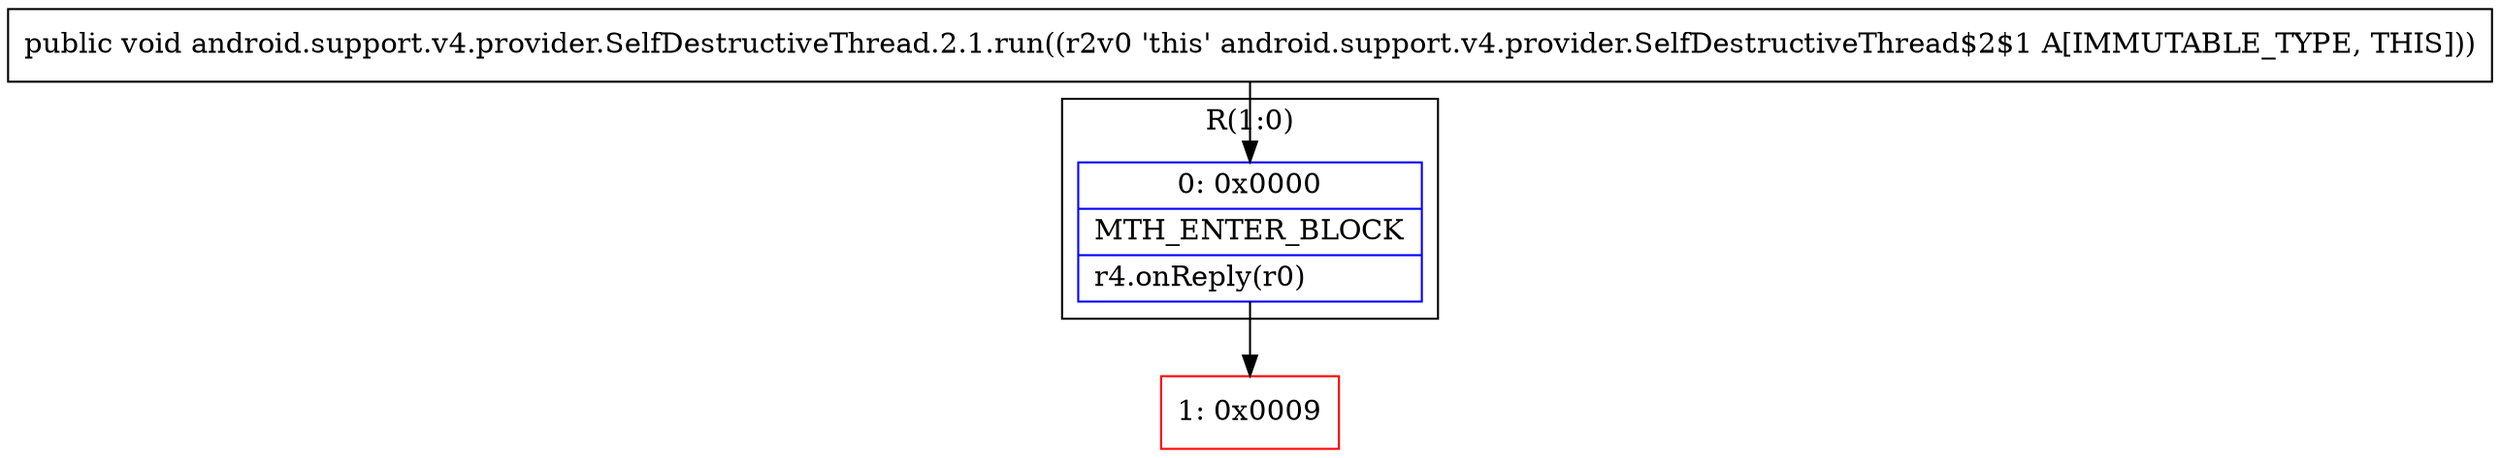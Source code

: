 digraph "CFG forandroid.support.v4.provider.SelfDestructiveThread.2.1.run()V" {
subgraph cluster_Region_1845404233 {
label = "R(1:0)";
node [shape=record,color=blue];
Node_0 [shape=record,label="{0\:\ 0x0000|MTH_ENTER_BLOCK\l|r4.onReply(r0)\l}"];
}
Node_1 [shape=record,color=red,label="{1\:\ 0x0009}"];
MethodNode[shape=record,label="{public void android.support.v4.provider.SelfDestructiveThread.2.1.run((r2v0 'this' android.support.v4.provider.SelfDestructiveThread$2$1 A[IMMUTABLE_TYPE, THIS])) }"];
MethodNode -> Node_0;
Node_0 -> Node_1;
}

